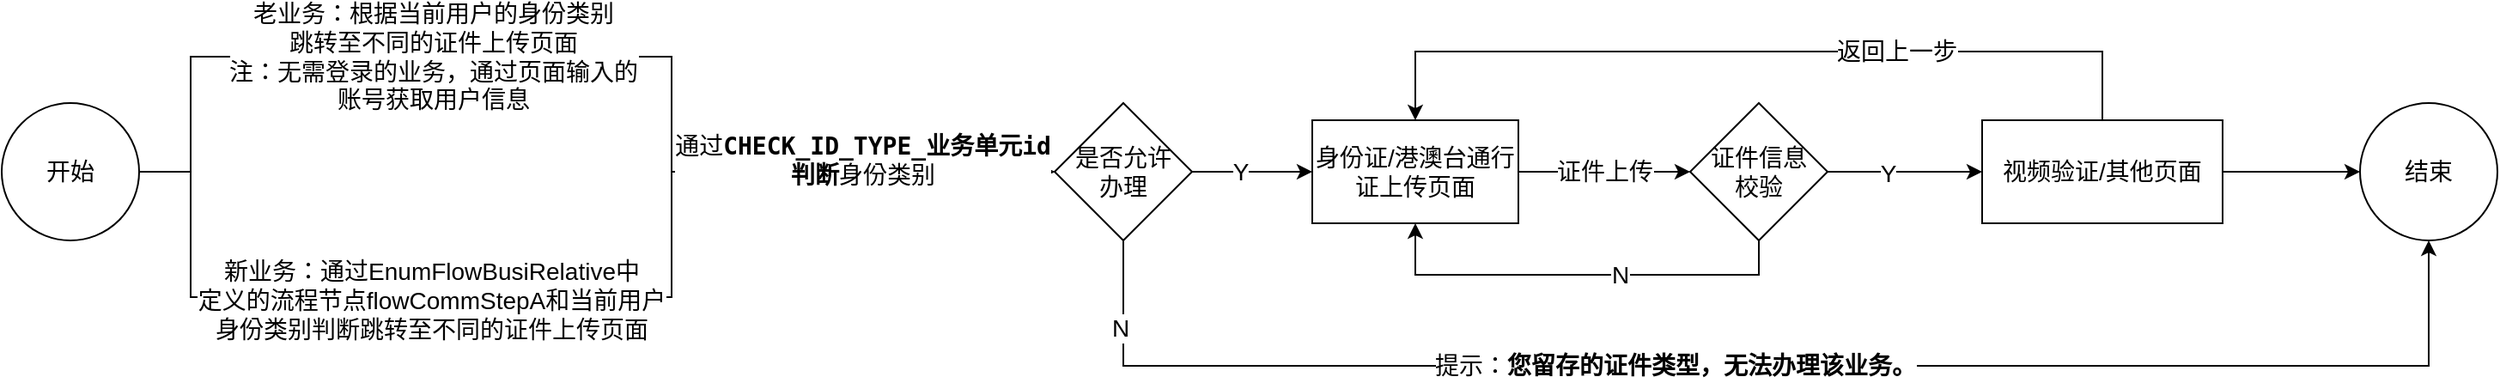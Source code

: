 <mxfile version="20.3.0" type="device" pages="2"><diagram id="8_ps6Z02_ln2VnTqCBr5" name="掌厅"><mxGraphModel dx="1600" dy="840" grid="1" gridSize="10" guides="1" tooltips="1" connect="1" arrows="1" fold="1" page="1" pageScale="1" pageWidth="1169" pageHeight="827" math="0" shadow="0"><root><mxCell id="0"/><mxCell id="1" parent="0"/><mxCell id="b8ueW6GXBb-e3Eo3fUDO-6" value="" style="edgeStyle=orthogonalEdgeStyle;rounded=0;orthogonalLoop=1;jettySize=auto;html=1;fontSize=15;" parent="1" source="b8ueW6GXBb-e3Eo3fUDO-1" target="b8ueW6GXBb-e3Eo3fUDO-5" edge="1"><mxGeometry relative="1" as="geometry"/></mxCell><mxCell id="b8ueW6GXBb-e3Eo3fUDO-7" value="证件上传" style="edgeLabel;html=1;align=center;verticalAlign=middle;resizable=0;points=[];fontSize=14;" parent="b8ueW6GXBb-e3Eo3fUDO-6" vertex="1" connectable="0"><mxGeometry x="-0.197" relative="1" as="geometry"><mxPoint x="10" as="offset"/></mxGeometry></mxCell><mxCell id="b8ueW6GXBb-e3Eo3fUDO-1" value="身份证/港澳台通行证上传页面" style="rounded=0;whiteSpace=wrap;html=1;fontSize=14;" parent="1" vertex="1"><mxGeometry x="793" y="147" width="120" height="60" as="geometry"/></mxCell><mxCell id="b8ueW6GXBb-e3Eo3fUDO-33" style="edgeStyle=orthogonalEdgeStyle;rounded=0;orthogonalLoop=1;jettySize=auto;html=1;exitX=1;exitY=0.5;exitDx=0;exitDy=0;fontFamily=Helvetica;fontSize=14;entryX=0;entryY=0.5;entryDx=0;entryDy=0;" parent="1" source="b8ueW6GXBb-e3Eo3fUDO-2" target="Od0as5maQw5XM-pO51wa-3" edge="1"><mxGeometry relative="1" as="geometry"><Array as="points"><mxPoint x="140" y="177"/><mxPoint x="140" y="110"/><mxPoint x="420" y="110"/><mxPoint x="420" y="177"/></Array><mxPoint x="450" y="220" as="targetPoint"/></mxGeometry></mxCell><mxCell id="b8ueW6GXBb-e3Eo3fUDO-34" value="&lt;div&gt;老业务：根据当前用户的身份类别&lt;/div&gt;&lt;div&gt;跳转至不同的证件上传页面&lt;/div&gt;&lt;div&gt;注：无需登录的业务，通过页面输入的&lt;/div&gt;&lt;div&gt;账号获取用户信息&lt;/div&gt;" style="edgeLabel;html=1;align=center;verticalAlign=middle;resizable=0;points=[];fontSize=14;fontFamily=Helvetica;" parent="b8ueW6GXBb-e3Eo3fUDO-33" vertex="1" connectable="0"><mxGeometry x="-0.069" y="2" relative="1" as="geometry"><mxPoint x="-73" y="2" as="offset"/></mxGeometry></mxCell><mxCell id="b8ueW6GXBb-e3Eo3fUDO-35" style="edgeStyle=orthogonalEdgeStyle;rounded=0;orthogonalLoop=1;jettySize=auto;html=1;exitX=1;exitY=0.5;exitDx=0;exitDy=0;fontFamily=Helvetica;fontSize=14;entryX=0;entryY=0.5;entryDx=0;entryDy=0;" parent="1" source="b8ueW6GXBb-e3Eo3fUDO-2" edge="1" target="Od0as5maQw5XM-pO51wa-3"><mxGeometry relative="1" as="geometry"><mxPoint x="450" y="140" as="targetPoint"/><Array as="points"><mxPoint x="140" y="177"/><mxPoint x="140" y="250"/><mxPoint x="420" y="250"/><mxPoint x="420" y="177"/></Array></mxGeometry></mxCell><mxCell id="b8ueW6GXBb-e3Eo3fUDO-36" value="新业务：通过EnumFlowBusiRelative中&lt;br&gt;定义的流程节点flowCommStepA和当前用户&lt;br&gt;身份类别判断跳转至不同的证件上传页面" style="edgeLabel;html=1;align=center;verticalAlign=middle;resizable=0;points=[];fontSize=14;fontFamily=Helvetica;" parent="b8ueW6GXBb-e3Eo3fUDO-35" vertex="1" connectable="0"><mxGeometry x="-0.096" y="-2" relative="1" as="geometry"><mxPoint x="-64" as="offset"/></mxGeometry></mxCell><mxCell id="PoNayS6qx6xs9jRIqKyh-1" value="通过&lt;span style=&quot;font-weight: bold; font-family: &amp;quot;JetBrains Mono&amp;quot;, monospace;&quot;&gt;CHECK_ID_TYPE_业务单元id&lt;br&gt;判断&lt;/span&gt;身份类别" style="edgeLabel;html=1;align=center;verticalAlign=middle;resizable=0;points=[];fontSize=14;fontFamily=Helvetica;fontColor=#000000;" vertex="1" connectable="0" parent="b8ueW6GXBb-e3Eo3fUDO-35"><mxGeometry x="0.842" y="-1" relative="1" as="geometry"><mxPoint x="-59" y="-8" as="offset"/></mxGeometry></mxCell><mxCell id="b8ueW6GXBb-e3Eo3fUDO-2" value="开始" style="ellipse;whiteSpace=wrap;html=1;aspect=fixed;fontSize=14;" parent="1" vertex="1"><mxGeometry x="30" y="137" width="80" height="80" as="geometry"/></mxCell><mxCell id="b8ueW6GXBb-e3Eo3fUDO-9" value="" style="edgeStyle=orthogonalEdgeStyle;rounded=0;orthogonalLoop=1;jettySize=auto;html=1;fontSize=14;" parent="1" source="b8ueW6GXBb-e3Eo3fUDO-5" target="b8ueW6GXBb-e3Eo3fUDO-8" edge="1"><mxGeometry relative="1" as="geometry"><Array as="points"><mxPoint x="1113" y="177"/><mxPoint x="1113" y="177"/></Array></mxGeometry></mxCell><mxCell id="b8ueW6GXBb-e3Eo3fUDO-10" value="Y" style="edgeLabel;html=1;align=center;verticalAlign=middle;resizable=0;points=[];fontSize=14;" parent="b8ueW6GXBb-e3Eo3fUDO-9" vertex="1" connectable="0"><mxGeometry x="-0.219" y="-1" relative="1" as="geometry"><mxPoint as="offset"/></mxGeometry></mxCell><mxCell id="b8ueW6GXBb-e3Eo3fUDO-11" style="edgeStyle=orthogonalEdgeStyle;rounded=0;orthogonalLoop=1;jettySize=auto;html=1;exitX=0.5;exitY=1;exitDx=0;exitDy=0;entryX=0.5;entryY=1;entryDx=0;entryDy=0;fontSize=14;" parent="1" source="b8ueW6GXBb-e3Eo3fUDO-5" target="b8ueW6GXBb-e3Eo3fUDO-1" edge="1"><mxGeometry relative="1" as="geometry"/></mxCell><mxCell id="b8ueW6GXBb-e3Eo3fUDO-12" value="N" style="edgeLabel;html=1;align=center;verticalAlign=middle;resizable=0;points=[];fontSize=14;" parent="b8ueW6GXBb-e3Eo3fUDO-11" vertex="1" connectable="0"><mxGeometry x="-0.193" y="4" relative="1" as="geometry"><mxPoint y="-4" as="offset"/></mxGeometry></mxCell><mxCell id="b8ueW6GXBb-e3Eo3fUDO-5" value="证件信息&lt;br style=&quot;font-size: 14px;&quot;&gt;校验" style="rhombus;whiteSpace=wrap;html=1;fontSize=14;rounded=0;" parent="1" vertex="1"><mxGeometry x="1013" y="137" width="80" height="80" as="geometry"/></mxCell><mxCell id="b8ueW6GXBb-e3Eo3fUDO-20" style="edgeStyle=orthogonalEdgeStyle;rounded=0;orthogonalLoop=1;jettySize=auto;html=1;exitX=0.5;exitY=0;exitDx=0;exitDy=0;entryX=0.5;entryY=0;entryDx=0;entryDy=0;fontSize=14;" parent="1" source="b8ueW6GXBb-e3Eo3fUDO-8" target="b8ueW6GXBb-e3Eo3fUDO-1" edge="1"><mxGeometry relative="1" as="geometry"><Array as="points"><mxPoint x="1253" y="107"/><mxPoint x="853" y="107"/></Array></mxGeometry></mxCell><mxCell id="b8ueW6GXBb-e3Eo3fUDO-21" value="返回上一步" style="edgeLabel;html=1;align=center;verticalAlign=middle;resizable=0;points=[];fontSize=14;" parent="b8ueW6GXBb-e3Eo3fUDO-20" vertex="1" connectable="0"><mxGeometry x="-0.296" y="2" relative="1" as="geometry"><mxPoint x="9" y="-2" as="offset"/></mxGeometry></mxCell><mxCell id="b8ueW6GXBb-e3Eo3fUDO-23" style="edgeStyle=orthogonalEdgeStyle;rounded=0;orthogonalLoop=1;jettySize=auto;html=1;exitX=1;exitY=0.5;exitDx=0;exitDy=0;entryX=0;entryY=0.5;entryDx=0;entryDy=0;fontSize=14;" parent="1" source="b8ueW6GXBb-e3Eo3fUDO-8" target="b8ueW6GXBb-e3Eo3fUDO-22" edge="1"><mxGeometry relative="1" as="geometry"/></mxCell><mxCell id="b8ueW6GXBb-e3Eo3fUDO-8" value="视频验证/其他页面" style="whiteSpace=wrap;html=1;fontSize=14;rounded=0;" parent="1" vertex="1"><mxGeometry x="1183" y="147" width="140" height="60" as="geometry"/></mxCell><mxCell id="b8ueW6GXBb-e3Eo3fUDO-22" value="结束" style="ellipse;whiteSpace=wrap;html=1;aspect=fixed;fontSize=14;" parent="1" vertex="1"><mxGeometry x="1403" y="137" width="80" height="80" as="geometry"/></mxCell><mxCell id="Od0as5maQw5XM-pO51wa-4" style="edgeStyle=orthogonalEdgeStyle;rounded=0;orthogonalLoop=1;jettySize=auto;html=1;exitX=1;exitY=0.5;exitDx=0;exitDy=0;" edge="1" parent="1" source="Od0as5maQw5XM-pO51wa-3" target="b8ueW6GXBb-e3Eo3fUDO-1"><mxGeometry relative="1" as="geometry"/></mxCell><mxCell id="Od0as5maQw5XM-pO51wa-5" value="Y" style="edgeLabel;html=1;align=center;verticalAlign=middle;resizable=0;points=[];fontSize=14;" vertex="1" connectable="0" parent="Od0as5maQw5XM-pO51wa-4"><mxGeometry x="-0.206" relative="1" as="geometry"><mxPoint as="offset"/></mxGeometry></mxCell><mxCell id="Od0as5maQw5XM-pO51wa-6" style="edgeStyle=orthogonalEdgeStyle;rounded=0;orthogonalLoop=1;jettySize=auto;html=1;exitX=0.5;exitY=1;exitDx=0;exitDy=0;entryX=0.5;entryY=1;entryDx=0;entryDy=0;fontSize=14;" edge="1" parent="1" source="Od0as5maQw5XM-pO51wa-3" target="b8ueW6GXBb-e3Eo3fUDO-22"><mxGeometry relative="1" as="geometry"><Array as="points"><mxPoint x="683" y="290"/><mxPoint x="1443" y="290"/></Array></mxGeometry></mxCell><mxCell id="Od0as5maQw5XM-pO51wa-7" value="提示：&lt;span style=&quot;font-weight: bold; font-family: 宋体, monospace; font-size: 14px;&quot;&gt;您留存的证件类型，无法办理该业务。&lt;/span&gt;" style="edgeLabel;html=1;align=center;verticalAlign=middle;resizable=0;points=[];fontSize=14;" vertex="1" connectable="0" parent="Od0as5maQw5XM-pO51wa-6"><mxGeometry x="-0.13" y="-2" relative="1" as="geometry"><mxPoint y="-2" as="offset"/></mxGeometry></mxCell><mxCell id="Od0as5maQw5XM-pO51wa-8" value="N" style="edgeLabel;html=1;align=center;verticalAlign=middle;resizable=0;points=[];fontSize=14;" vertex="1" connectable="0" parent="Od0as5maQw5XM-pO51wa-6"><mxGeometry x="-0.889" y="-2" relative="1" as="geometry"><mxPoint as="offset"/></mxGeometry></mxCell><mxCell id="Od0as5maQw5XM-pO51wa-3" value="是否允许&lt;br&gt;办理" style="rhombus;whiteSpace=wrap;html=1;fontSize=14;rounded=0;" vertex="1" parent="1"><mxGeometry x="643" y="137" width="80" height="80" as="geometry"/></mxCell></root></mxGraphModel></diagram><diagram id="2eUTsAo8KTkt8nCJ8td1" name="网厅"><mxGraphModel dx="1600" dy="840" grid="1" gridSize="10" guides="1" tooltips="1" connect="1" arrows="1" fold="1" page="1" pageScale="1" pageWidth="1169" pageHeight="827" math="0" shadow="0"><root><mxCell id="0"/><mxCell id="1" parent="0"/><mxCell id="A56tdR_6GlkEow0hspaM-19" style="edgeStyle=orthogonalEdgeStyle;rounded=0;orthogonalLoop=1;jettySize=auto;html=1;exitX=1;exitY=0.5;exitDx=0;exitDy=0;fontFamily=Helvetica;fontSize=14;entryX=0;entryY=0.5;entryDx=0;entryDy=0;" parent="1" source="A56tdR_6GlkEow0hspaM-3" target="A56tdR_6GlkEow0hspaM-39" edge="1"><mxGeometry relative="1" as="geometry"><mxPoint x="1020" y="177" as="targetPoint"/></mxGeometry></mxCell><mxCell id="A56tdR_6GlkEow0hspaM-20" value="证件上传" style="edgeLabel;html=1;align=center;verticalAlign=middle;resizable=0;points=[];fontSize=14;fontFamily=Helvetica;" parent="A56tdR_6GlkEow0hspaM-19" vertex="1" connectable="0"><mxGeometry x="-0.262" y="-3" relative="1" as="geometry"><mxPoint x="9" y="-3" as="offset"/></mxGeometry></mxCell><mxCell id="A56tdR_6GlkEow0hspaM-3" value="身份证/港澳台通行证上传页面" style="rounded=0;whiteSpace=wrap;html=1;fontSize=14;" parent="1" vertex="1"><mxGeometry x="790" y="147" width="120" height="60" as="geometry"/></mxCell><mxCell id="A56tdR_6GlkEow0hspaM-4" style="edgeStyle=orthogonalEdgeStyle;rounded=0;orthogonalLoop=1;jettySize=auto;html=1;exitX=1;exitY=0.5;exitDx=0;exitDy=0;fontFamily=Helvetica;fontSize=14;entryX=0;entryY=0.5;entryDx=0;entryDy=0;" parent="1" source="A56tdR_6GlkEow0hspaM-8" target="8aYY-ZK4GqBOoeRlvArd-1" edge="1"><mxGeometry relative="1" as="geometry"><Array as="points"><mxPoint x="140" y="177"/><mxPoint x="140" y="110"/><mxPoint x="420" y="110"/><mxPoint x="420" y="177"/></Array><mxPoint x="450" y="150" as="targetPoint"/></mxGeometry></mxCell><mxCell id="A56tdR_6GlkEow0hspaM-5" value="&lt;div&gt;老业务：根据当前用户的身份类别&lt;/div&gt;&lt;div&gt;跳转至不同的证件上传页面&lt;/div&gt;&lt;div&gt;注：无需登录的业务，通过页面输入的&lt;/div&gt;&lt;div&gt;账号获取用户信息&lt;/div&gt;" style="edgeLabel;html=1;align=center;verticalAlign=middle;resizable=0;points=[];fontSize=14;fontFamily=Helvetica;" parent="A56tdR_6GlkEow0hspaM-4" vertex="1" connectable="0"><mxGeometry x="-0.069" y="2" relative="1" as="geometry"><mxPoint x="-77" y="2" as="offset"/></mxGeometry></mxCell><mxCell id="A56tdR_6GlkEow0hspaM-6" style="edgeStyle=orthogonalEdgeStyle;rounded=0;orthogonalLoop=1;jettySize=auto;html=1;exitX=1;exitY=0.5;exitDx=0;exitDy=0;fontFamily=Helvetica;fontSize=14;entryX=0;entryY=0.5;entryDx=0;entryDy=0;" parent="1" source="A56tdR_6GlkEow0hspaM-8" edge="1" target="8aYY-ZK4GqBOoeRlvArd-1"><mxGeometry relative="1" as="geometry"><mxPoint x="450" y="177" as="targetPoint"/><Array as="points"><mxPoint x="140" y="177"/><mxPoint x="140" y="250"/><mxPoint x="420" y="250"/><mxPoint x="420" y="177"/></Array></mxGeometry></mxCell><mxCell id="A56tdR_6GlkEow0hspaM-7" value="新业务：通过EnumFlowBusiRelative中&lt;br&gt;定义的流程节点flowCommStepA和当前用户&lt;br&gt;身份类别判断跳转至不同的证件上传页面" style="edgeLabel;html=1;align=center;verticalAlign=middle;resizable=0;points=[];fontSize=14;fontFamily=Helvetica;" parent="A56tdR_6GlkEow0hspaM-6" vertex="1" connectable="0"><mxGeometry x="-0.096" y="-2" relative="1" as="geometry"><mxPoint x="-67" as="offset"/></mxGeometry></mxCell><mxCell id="klAEzNrbmrabVCZ7DA8e-3" value="&lt;font style=&quot;font-size: 14px;&quot;&gt;通过&lt;span style=&quot;font-weight: bold; font-family: &amp;quot;JetBrains Mono&amp;quot;, monospace;&quot;&gt;CHECK_ID_TYPE_业务单元id&lt;br&gt;判断&lt;/span&gt;身份类别&lt;/font&gt;" style="edgeLabel;html=1;align=center;verticalAlign=middle;resizable=0;points=[];fontSize=14;fontFamily=Helvetica;fontColor=#000000;" vertex="1" connectable="0" parent="A56tdR_6GlkEow0hspaM-6"><mxGeometry x="0.798" y="1" relative="1" as="geometry"><mxPoint x="-51" y="-1" as="offset"/></mxGeometry></mxCell><mxCell id="A56tdR_6GlkEow0hspaM-8" value="开始" style="ellipse;whiteSpace=wrap;html=1;aspect=fixed;fontSize=14;" parent="1" vertex="1"><mxGeometry x="30" y="137" width="80" height="80" as="geometry"/></mxCell><mxCell id="A56tdR_6GlkEow0hspaM-46" style="edgeStyle=orthogonalEdgeStyle;rounded=0;orthogonalLoop=1;jettySize=auto;html=1;exitX=1;exitY=0.5;exitDx=0;exitDy=0;fontFamily=Helvetica;fontSize=14;" parent="1" source="A56tdR_6GlkEow0hspaM-13" target="A56tdR_6GlkEow0hspaM-17" edge="1"><mxGeometry relative="1" as="geometry"><Array as="points"><mxPoint x="1290" y="177"/><mxPoint x="1290" y="177"/></Array></mxGeometry></mxCell><mxCell id="A56tdR_6GlkEow0hspaM-47" value="Y" style="edgeLabel;html=1;align=center;verticalAlign=middle;resizable=0;points=[];fontSize=14;fontFamily=Helvetica;" parent="A56tdR_6GlkEow0hspaM-46" vertex="1" connectable="0"><mxGeometry x="-0.191" y="-1" relative="1" as="geometry"><mxPoint as="offset"/></mxGeometry></mxCell><mxCell id="A56tdR_6GlkEow0hspaM-48" style="edgeStyle=orthogonalEdgeStyle;rounded=0;orthogonalLoop=1;jettySize=auto;html=1;exitX=0.5;exitY=1;exitDx=0;exitDy=0;entryX=0.5;entryY=1;entryDx=0;entryDy=0;fontFamily=Helvetica;fontSize=14;" parent="1" source="A56tdR_6GlkEow0hspaM-13" target="A56tdR_6GlkEow0hspaM-39" edge="1"><mxGeometry relative="1" as="geometry"/></mxCell><mxCell id="A56tdR_6GlkEow0hspaM-49" value="N" style="edgeLabel;html=1;align=center;verticalAlign=middle;resizable=0;points=[];fontSize=14;fontFamily=Helvetica;" parent="A56tdR_6GlkEow0hspaM-48" vertex="1" connectable="0"><mxGeometry x="0.056" y="-3" relative="1" as="geometry"><mxPoint x="26" y="3" as="offset"/></mxGeometry></mxCell><mxCell id="A56tdR_6GlkEow0hspaM-13" value="证件信息&lt;br style=&quot;font-size: 14px;&quot;&gt;校验" style="rhombus;whiteSpace=wrap;html=1;fontSize=14;rounded=0;" parent="1" vertex="1"><mxGeometry x="1190" y="137" width="80" height="80" as="geometry"/></mxCell><mxCell id="A56tdR_6GlkEow0hspaM-16" style="edgeStyle=orthogonalEdgeStyle;rounded=0;orthogonalLoop=1;jettySize=auto;html=1;exitX=1;exitY=0.5;exitDx=0;exitDy=0;entryX=0;entryY=0.5;entryDx=0;entryDy=0;fontSize=14;" parent="1" source="A56tdR_6GlkEow0hspaM-17" target="A56tdR_6GlkEow0hspaM-18" edge="1"><mxGeometry relative="1" as="geometry"/></mxCell><mxCell id="A56tdR_6GlkEow0hspaM-50" style="edgeStyle=orthogonalEdgeStyle;rounded=0;orthogonalLoop=1;jettySize=auto;html=1;exitX=0.5;exitY=0;exitDx=0;exitDy=0;entryX=0.5;entryY=0;entryDx=0;entryDy=0;fontFamily=Helvetica;fontSize=14;" parent="1" source="A56tdR_6GlkEow0hspaM-17" target="A56tdR_6GlkEow0hspaM-39" edge="1"><mxGeometry relative="1" as="geometry"><Array as="points"><mxPoint x="1420" y="90"/><mxPoint x="1060" y="90"/></Array></mxGeometry></mxCell><mxCell id="A56tdR_6GlkEow0hspaM-51" value="返回上一步" style="edgeLabel;html=1;align=center;verticalAlign=middle;resizable=0;points=[];fontSize=14;fontFamily=Helvetica;" parent="A56tdR_6GlkEow0hspaM-50" vertex="1" connectable="0"><mxGeometry x="-0.257" y="-4" relative="1" as="geometry"><mxPoint x="-21" y="4" as="offset"/></mxGeometry></mxCell><mxCell id="A56tdR_6GlkEow0hspaM-17" value="视频验证/其他页面" style="whiteSpace=wrap;html=1;fontSize=14;rounded=0;" parent="1" vertex="1"><mxGeometry x="1350" y="147" width="140" height="60" as="geometry"/></mxCell><mxCell id="A56tdR_6GlkEow0hspaM-18" value="结束" style="ellipse;whiteSpace=wrap;html=1;aspect=fixed;fontSize=14;" parent="1" vertex="1"><mxGeometry x="1550" y="137" width="80" height="80" as="geometry"/></mxCell><mxCell id="A56tdR_6GlkEow0hspaM-44" style="edgeStyle=orthogonalEdgeStyle;rounded=0;orthogonalLoop=1;jettySize=auto;html=1;exitX=1;exitY=0.5;exitDx=0;exitDy=0;fontFamily=Helvetica;fontSize=14;" parent="1" source="A56tdR_6GlkEow0hspaM-39" target="A56tdR_6GlkEow0hspaM-13" edge="1"><mxGeometry relative="1" as="geometry"/></mxCell><mxCell id="A56tdR_6GlkEow0hspaM-45" value="下一步" style="edgeLabel;html=1;align=center;verticalAlign=middle;resizable=0;points=[];fontSize=14;fontFamily=Helvetica;" parent="A56tdR_6GlkEow0hspaM-44" vertex="1" connectable="0"><mxGeometry x="-0.236" y="-3" relative="1" as="geometry"><mxPoint x="3" y="-3" as="offset"/></mxGeometry></mxCell><mxCell id="A56tdR_6GlkEow0hspaM-39" value="证件信息回显" style="rounded=0;whiteSpace=wrap;html=1;fontSize=14;" parent="1" vertex="1"><mxGeometry x="1000" y="147" width="120" height="60" as="geometry"/></mxCell><mxCell id="klAEzNrbmrabVCZ7DA8e-1" style="edgeStyle=orthogonalEdgeStyle;rounded=0;orthogonalLoop=1;jettySize=auto;html=1;exitX=1;exitY=0.5;exitDx=0;exitDy=0;entryX=0;entryY=0.5;entryDx=0;entryDy=0;fontFamily=Helvetica;fontSize=14;fontColor=#000000;" edge="1" parent="1" source="8aYY-ZK4GqBOoeRlvArd-1" target="A56tdR_6GlkEow0hspaM-3"><mxGeometry relative="1" as="geometry"/></mxCell><mxCell id="klAEzNrbmrabVCZ7DA8e-2" value="Y" style="edgeLabel;html=1;align=center;verticalAlign=middle;resizable=0;points=[];fontSize=14;fontFamily=Helvetica;fontColor=#000000;" vertex="1" connectable="0" parent="klAEzNrbmrabVCZ7DA8e-1"><mxGeometry x="-0.259" y="2" relative="1" as="geometry"><mxPoint x="6" as="offset"/></mxGeometry></mxCell><mxCell id="klAEzNrbmrabVCZ7DA8e-4" style="edgeStyle=orthogonalEdgeStyle;rounded=0;orthogonalLoop=1;jettySize=auto;html=1;exitX=0.5;exitY=1;exitDx=0;exitDy=0;entryX=0.5;entryY=1;entryDx=0;entryDy=0;fontFamily=Helvetica;fontSize=14;fontColor=#000000;" edge="1" parent="1" source="8aYY-ZK4GqBOoeRlvArd-1" target="A56tdR_6GlkEow0hspaM-18"><mxGeometry relative="1" as="geometry"><Array as="points"><mxPoint x="690" y="280"/><mxPoint x="1590" y="280"/></Array></mxGeometry></mxCell><mxCell id="klAEzNrbmrabVCZ7DA8e-5" value="N" style="edgeLabel;html=1;align=center;verticalAlign=middle;resizable=0;points=[];fontSize=14;fontFamily=Helvetica;fontColor=#000000;" vertex="1" connectable="0" parent="klAEzNrbmrabVCZ7DA8e-4"><mxGeometry x="-0.904" y="-1" relative="1" as="geometry"><mxPoint y="-6" as="offset"/></mxGeometry></mxCell><mxCell id="ITJ9WGbmAdom00tllE02-1" value="提示：&lt;span style=&quot;font-weight: bold; font-family: 宋体, monospace;&quot;&gt;您留存的证件类型，无法办理该业务。&lt;/span&gt;" style="edgeLabel;html=1;align=center;verticalAlign=middle;resizable=0;points=[];fontSize=14;fontFamily=Helvetica;fontColor=#000000;" vertex="1" connectable="0" parent="klAEzNrbmrabVCZ7DA8e-4"><mxGeometry x="-0.112" relative="1" as="geometry"><mxPoint as="offset"/></mxGeometry></mxCell><mxCell id="8aYY-ZK4GqBOoeRlvArd-1" value="是否允许&lt;br&gt;办理" style="rhombus;whiteSpace=wrap;html=1;fontSize=14;rounded=0;" vertex="1" parent="1"><mxGeometry x="650" y="137" width="80" height="80" as="geometry"/></mxCell></root></mxGraphModel></diagram></mxfile>